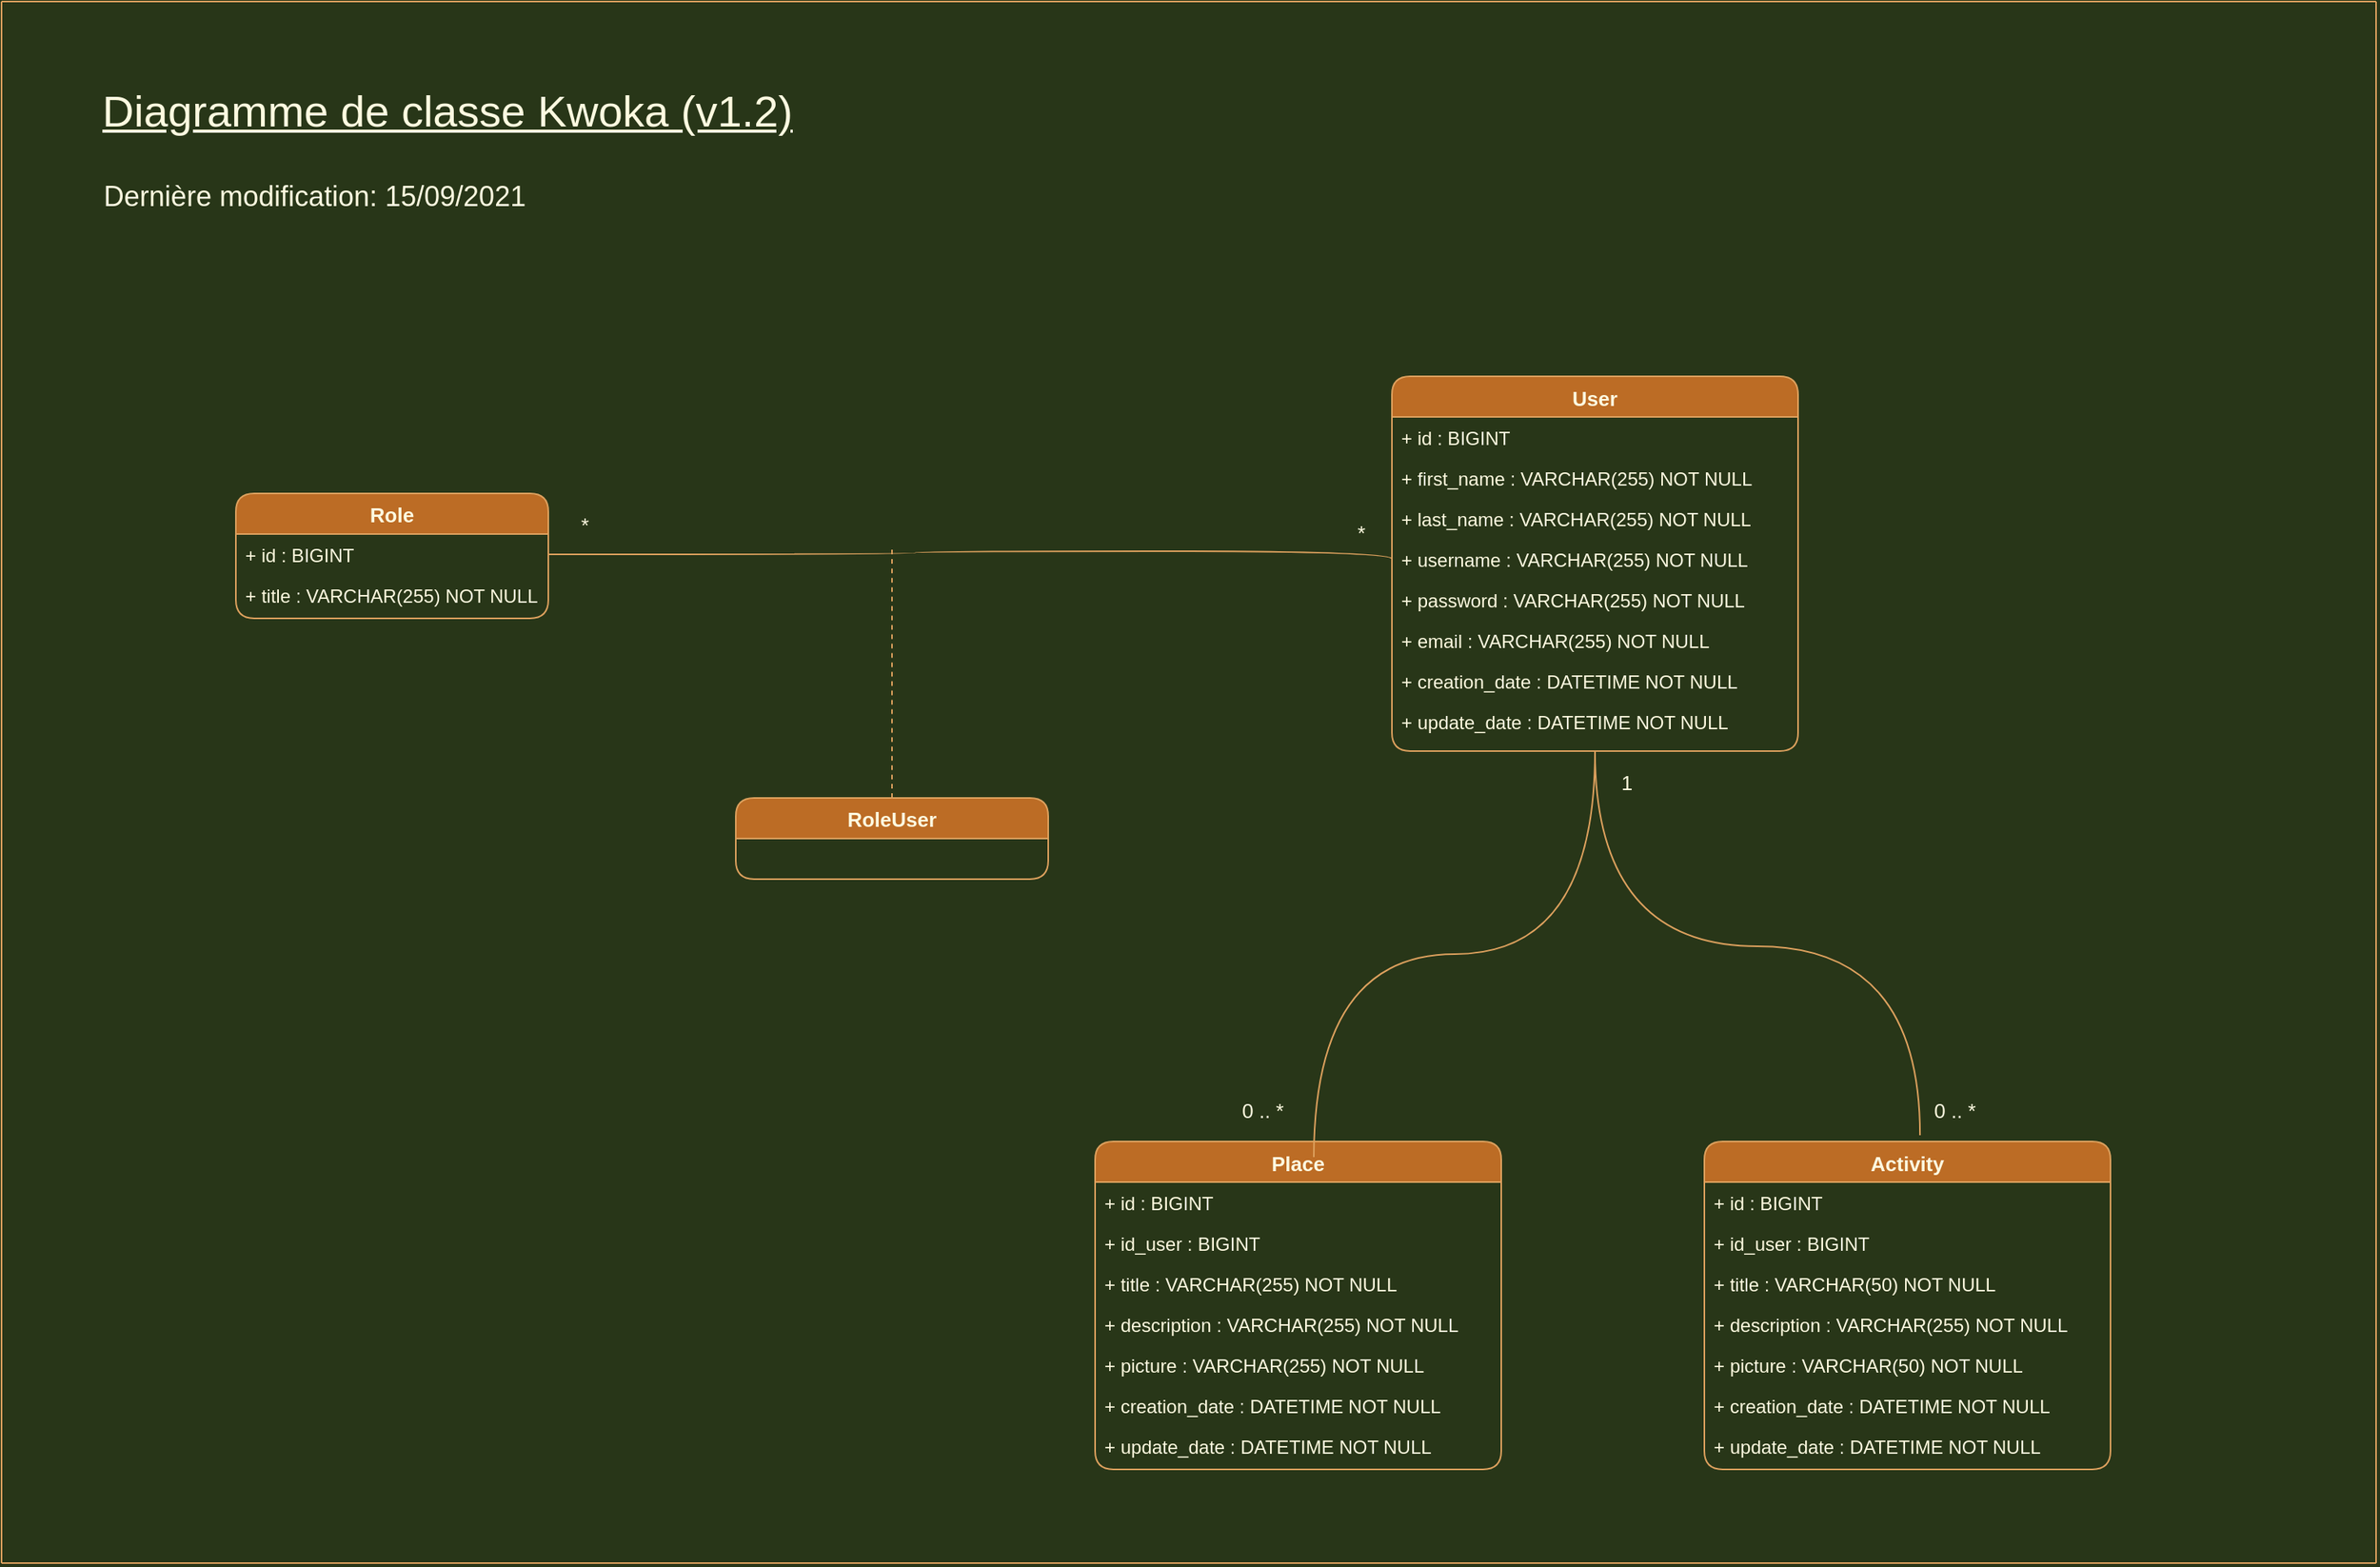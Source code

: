<mxfile version="14.6.13" type="device"><diagram id="C5RBs43oDa-KdzZeNtuy" name="Diagramme de classe"><mxGraphModel dx="1038" dy="509" grid="1" gridSize="10" guides="1" tooltips="1" connect="1" arrows="1" fold="1" page="1" pageScale="1" pageWidth="827" pageHeight="1169" background="#283618" math="0" shadow="0"><root><mxCell id="WIyWlLk6GJQsqaUBKTNV-0"/><mxCell id="WIyWlLk6GJQsqaUBKTNV-1" parent="WIyWlLk6GJQsqaUBKTNV-0"/><mxCell id="LKVJnHPPm_vCe8orXH7s-32" style="edgeStyle=orthogonalEdgeStyle;orthogonalLoop=1;jettySize=auto;html=1;exitX=0.5;exitY=1;exitDx=0;exitDy=0;entryX=0.531;entryY=-0.019;entryDx=0;entryDy=0;fontSize=13;endArrow=none;endFill=0;strokeColor=#DDA15E;fontColor=#FEFAE0;labelBackgroundColor=#283618;curved=1;entryPerimeter=0;" parent="WIyWlLk6GJQsqaUBKTNV-1" source="zkfFHV4jXpPFQw0GAbJ--0" target="oxMIiiHLEyq7oaX2-5b--0" edge="1"><mxGeometry relative="1" as="geometry"><Array as="points"><mxPoint x="1020" y="605"/><mxPoint x="1228" y="605"/></Array></mxGeometry></mxCell><mxCell id="zkfFHV4jXpPFQw0GAbJ--0" value="User" style="swimlane;fontStyle=1;align=center;verticalAlign=top;childLayout=stackLayout;horizontal=1;startSize=26;horizontalStack=0;resizeParent=1;resizeLast=0;collapsible=1;marginBottom=0;shadow=0;strokeWidth=1;fillColor=#BC6C25;strokeColor=#DDA15E;fontColor=#FEFAE0;fontSize=13;rounded=1;labelBackgroundColor=none;" parent="WIyWlLk6GJQsqaUBKTNV-1" vertex="1"><mxGeometry x="890" y="240" width="260" height="240" as="geometry"><mxRectangle x="150" y="120" width="160" height="26" as="alternateBounds"/></mxGeometry></mxCell><mxCell id="zkfFHV4jXpPFQw0GAbJ--1" value="+ id : BIGINT" style="text;align=left;verticalAlign=top;spacingLeft=4;spacingRight=4;overflow=hidden;rotatable=0;points=[[0,0.5],[1,0.5]];portConstraint=eastwest;fontColor=#FEFAE0;rounded=1;" parent="zkfFHV4jXpPFQw0GAbJ--0" vertex="1"><mxGeometry y="26" width="260" height="26" as="geometry"/></mxCell><mxCell id="zkfFHV4jXpPFQw0GAbJ--2" value="+ first_name : VARCHAR(255) NOT NULL" style="text;align=left;verticalAlign=top;spacingLeft=4;spacingRight=4;overflow=hidden;rotatable=0;points=[[0,0.5],[1,0.5]];portConstraint=eastwest;shadow=0;html=0;fontColor=#FEFAE0;rounded=1;" parent="zkfFHV4jXpPFQw0GAbJ--0" vertex="1"><mxGeometry y="52" width="260" height="26" as="geometry"/></mxCell><mxCell id="LKVJnHPPm_vCe8orXH7s-0" value="+ last_name : VARCHAR(255) NOT NULL" style="text;align=left;verticalAlign=top;spacingLeft=4;spacingRight=4;overflow=hidden;rotatable=0;points=[[0,0.5],[1,0.5]];portConstraint=eastwest;shadow=0;html=0;fontColor=#FEFAE0;rounded=1;" parent="zkfFHV4jXpPFQw0GAbJ--0" vertex="1"><mxGeometry y="78" width="260" height="26" as="geometry"/></mxCell><mxCell id="zkfFHV4jXpPFQw0GAbJ--3" value="+ username : VARCHAR(255) NOT NULL" style="text;align=left;verticalAlign=top;spacingLeft=4;spacingRight=4;overflow=hidden;rotatable=0;points=[[0,0.5],[1,0.5]];portConstraint=eastwest;shadow=0;html=0;fontColor=#FEFAE0;rounded=1;" parent="zkfFHV4jXpPFQw0GAbJ--0" vertex="1"><mxGeometry y="104" width="260" height="26" as="geometry"/></mxCell><mxCell id="LKVJnHPPm_vCe8orXH7s-3" value="+ password : VARCHAR(255) NOT NULL" style="text;align=left;verticalAlign=top;spacingLeft=4;spacingRight=4;overflow=hidden;rotatable=0;points=[[0,0.5],[1,0.5]];portConstraint=eastwest;shadow=0;html=0;fontColor=#FEFAE0;rounded=1;" parent="zkfFHV4jXpPFQw0GAbJ--0" vertex="1"><mxGeometry y="130" width="260" height="26" as="geometry"/></mxCell><mxCell id="LKVJnHPPm_vCe8orXH7s-4" value="+ email : VARCHAR(255) NOT NULL" style="text;align=left;verticalAlign=top;spacingLeft=4;spacingRight=4;overflow=hidden;rotatable=0;points=[[0,0.5],[1,0.5]];portConstraint=eastwest;shadow=0;html=0;fontColor=#FEFAE0;rounded=1;" parent="zkfFHV4jXpPFQw0GAbJ--0" vertex="1"><mxGeometry y="156" width="260" height="26" as="geometry"/></mxCell><mxCell id="LKVJnHPPm_vCe8orXH7s-5" value="+ creation_date : DATETIME NOT NULL" style="text;align=left;verticalAlign=top;spacingLeft=4;spacingRight=4;overflow=hidden;rotatable=0;points=[[0,0.5],[1,0.5]];portConstraint=eastwest;shadow=0;html=0;fontColor=#FEFAE0;rounded=1;" parent="zkfFHV4jXpPFQw0GAbJ--0" vertex="1"><mxGeometry y="182" width="260" height="26" as="geometry"/></mxCell><mxCell id="LKVJnHPPm_vCe8orXH7s-6" value="+ update_date : DATETIME NOT NULL" style="text;align=left;verticalAlign=top;spacingLeft=4;spacingRight=4;overflow=hidden;rotatable=0;points=[[0,0.5],[1,0.5]];portConstraint=eastwest;shadow=0;html=0;fontColor=#FEFAE0;rounded=1;" parent="zkfFHV4jXpPFQw0GAbJ--0" vertex="1"><mxGeometry y="208" width="260" height="22" as="geometry"/></mxCell><mxCell id="LKVJnHPPm_vCe8orXH7s-7" value="Role" style="swimlane;fontStyle=1;childLayout=stackLayout;horizontal=1;startSize=26;horizontalStack=0;resizeParent=1;resizeParentMax=0;resizeLast=0;collapsible=1;marginBottom=0;fillColor=#BC6C25;strokeColor=#DDA15E;fontColor=#FEFAE0;fontSize=13;rounded=1;" parent="WIyWlLk6GJQsqaUBKTNV-1" vertex="1"><mxGeometry x="150" y="315" width="200" height="80" as="geometry"/></mxCell><mxCell id="LKVJnHPPm_vCe8orXH7s-8" value="+ id : BIGINT" style="text;align=left;verticalAlign=top;spacingLeft=4;spacingRight=4;overflow=hidden;rotatable=0;points=[[0,0.5],[1,0.5]];portConstraint=eastwest;fontColor=#FEFAE0;rounded=1;" parent="LKVJnHPPm_vCe8orXH7s-7" vertex="1"><mxGeometry y="26" width="200" height="26" as="geometry"/></mxCell><mxCell id="LKVJnHPPm_vCe8orXH7s-9" value="+ title : VARCHAR(255) NOT NULL" style="text;align=left;verticalAlign=top;spacingLeft=4;spacingRight=4;overflow=hidden;rotatable=0;points=[[0,0.5],[1,0.5]];portConstraint=eastwest;fontColor=#FEFAE0;rounded=1;" parent="LKVJnHPPm_vCe8orXH7s-7" vertex="1"><mxGeometry y="52" width="200" height="28" as="geometry"/></mxCell><mxCell id="LKVJnHPPm_vCe8orXH7s-17" style="edgeStyle=orthogonalEdgeStyle;orthogonalLoop=1;jettySize=auto;html=1;strokeColor=#DDA15E;endArrow=none;endFill=0;dashed=1;fontColor=#FEFAE0;labelBackgroundColor=#283618;curved=1;" parent="WIyWlLk6GJQsqaUBKTNV-1" source="LKVJnHPPm_vCe8orXH7s-11" edge="1"><mxGeometry relative="1" as="geometry"><mxPoint x="570" y="350" as="targetPoint"/></mxGeometry></mxCell><mxCell id="LKVJnHPPm_vCe8orXH7s-11" value="RoleUser" style="swimlane;fontStyle=1;childLayout=stackLayout;horizontal=1;startSize=26;horizontalStack=0;resizeParent=1;resizeParentMax=0;resizeLast=0;collapsible=1;marginBottom=0;fillColor=#BC6C25;strokeColor=#DDA15E;fontColor=#FEFAE0;fontSize=13;rounded=1;" parent="WIyWlLk6GJQsqaUBKTNV-1" vertex="1"><mxGeometry x="470" y="510" width="200" height="52" as="geometry"/></mxCell><mxCell id="LKVJnHPPm_vCe8orXH7s-21" value="*" style="text;html=1;align=center;verticalAlign=middle;resizable=0;points=[];autosize=1;strokeColor=none;fontSize=13;fontColor=#FEFAE0;rounded=1;" parent="WIyWlLk6GJQsqaUBKTNV-1" vertex="1"><mxGeometry x="363" y="325" width="20" height="20" as="geometry"/></mxCell><mxCell id="LKVJnHPPm_vCe8orXH7s-22" value="*" style="text;html=1;align=center;verticalAlign=middle;resizable=0;points=[];autosize=1;strokeColor=none;fontSize=13;fontColor=#FEFAE0;rounded=1;" parent="WIyWlLk6GJQsqaUBKTNV-1" vertex="1"><mxGeometry x="860" y="330" width="20" height="20" as="geometry"/></mxCell><mxCell id="LKVJnHPPm_vCe8orXH7s-23" value="Place" style="swimlane;fontStyle=1;align=center;verticalAlign=top;childLayout=stackLayout;horizontal=1;startSize=26;horizontalStack=0;resizeParent=1;resizeLast=0;collapsible=1;marginBottom=0;shadow=0;strokeWidth=1;fillColor=#BC6C25;strokeColor=#DDA15E;fontColor=#FEFAE0;fontSize=13;rounded=1;" parent="WIyWlLk6GJQsqaUBKTNV-1" vertex="1"><mxGeometry x="700" y="730" width="260" height="210" as="geometry"><mxRectangle x="150" y="120" width="160" height="26" as="alternateBounds"/></mxGeometry></mxCell><mxCell id="LKVJnHPPm_vCe8orXH7s-24" value="+ id : BIGINT" style="text;align=left;verticalAlign=top;spacingLeft=4;spacingRight=4;overflow=hidden;rotatable=0;points=[[0,0.5],[1,0.5]];portConstraint=eastwest;fontColor=#FEFAE0;rounded=1;" parent="LKVJnHPPm_vCe8orXH7s-23" vertex="1"><mxGeometry y="26" width="260" height="26" as="geometry"/></mxCell><mxCell id="LKVJnHPPm_vCe8orXH7s-25" value="+ id_user : BIGINT" style="text;align=left;verticalAlign=top;spacingLeft=4;spacingRight=4;overflow=hidden;rotatable=0;points=[[0,0.5],[1,0.5]];portConstraint=eastwest;shadow=0;html=0;fontColor=#FEFAE0;rounded=1;" parent="LKVJnHPPm_vCe8orXH7s-23" vertex="1"><mxGeometry y="52" width="260" height="26" as="geometry"/></mxCell><mxCell id="LKVJnHPPm_vCe8orXH7s-26" value="+ title : VARCHAR(255) NOT NULL" style="text;align=left;verticalAlign=top;spacingLeft=4;spacingRight=4;overflow=hidden;rotatable=0;points=[[0,0.5],[1,0.5]];portConstraint=eastwest;shadow=0;html=0;fontColor=#FEFAE0;rounded=1;" parent="LKVJnHPPm_vCe8orXH7s-23" vertex="1"><mxGeometry y="78" width="260" height="26" as="geometry"/></mxCell><mxCell id="LKVJnHPPm_vCe8orXH7s-41" value="+ description : VARCHAR(255) NOT NULL" style="text;align=left;verticalAlign=top;spacingLeft=4;spacingRight=4;overflow=hidden;rotatable=0;points=[[0,0.5],[1,0.5]];portConstraint=eastwest;shadow=0;html=0;fontColor=#FEFAE0;rounded=1;" parent="LKVJnHPPm_vCe8orXH7s-23" vertex="1"><mxGeometry y="104" width="260" height="26" as="geometry"/></mxCell><mxCell id="LKVJnHPPm_vCe8orXH7s-28" value="+ picture : VARCHAR(255) NOT NULL" style="text;align=left;verticalAlign=top;spacingLeft=4;spacingRight=4;overflow=hidden;rotatable=0;points=[[0,0.5],[1,0.5]];portConstraint=eastwest;shadow=0;html=0;fontColor=#FEFAE0;rounded=1;" parent="LKVJnHPPm_vCe8orXH7s-23" vertex="1"><mxGeometry y="130" width="260" height="26" as="geometry"/></mxCell><mxCell id="LKVJnHPPm_vCe8orXH7s-30" value="+ creation_date : DATETIME NOT NULL" style="text;align=left;verticalAlign=top;spacingLeft=4;spacingRight=4;overflow=hidden;rotatable=0;points=[[0,0.5],[1,0.5]];portConstraint=eastwest;shadow=0;html=0;fontColor=#FEFAE0;rounded=1;" parent="LKVJnHPPm_vCe8orXH7s-23" vertex="1"><mxGeometry y="156" width="260" height="26" as="geometry"/></mxCell><mxCell id="LKVJnHPPm_vCe8orXH7s-31" value="+ update_date : DATETIME NOT NULL" style="text;align=left;verticalAlign=top;spacingLeft=4;spacingRight=4;overflow=hidden;rotatable=0;points=[[0,0.5],[1,0.5]];portConstraint=eastwest;shadow=0;html=0;fontColor=#FEFAE0;rounded=1;" parent="LKVJnHPPm_vCe8orXH7s-23" vertex="1"><mxGeometry y="182" width="260" height="28" as="geometry"/></mxCell><mxCell id="LKVJnHPPm_vCe8orXH7s-33" value="1" style="text;html=1;align=center;verticalAlign=middle;resizable=0;points=[];autosize=1;strokeColor=none;fontSize=13;fontColor=#FEFAE0;rounded=1;" parent="WIyWlLk6GJQsqaUBKTNV-1" vertex="1"><mxGeometry x="1030" y="490" width="20" height="20" as="geometry"/></mxCell><mxCell id="LKVJnHPPm_vCe8orXH7s-34" value="0 .. *" style="text;html=1;align=center;verticalAlign=middle;resizable=0;points=[];autosize=1;strokeColor=none;fontSize=13;fontColor=#FEFAE0;rounded=1;" parent="WIyWlLk6GJQsqaUBKTNV-1" vertex="1"><mxGeometry x="787" y="700" width="40" height="20" as="geometry"/></mxCell><mxCell id="LKVJnHPPm_vCe8orXH7s-35" value="&lt;div style=&quot;font-size: 28px&quot;&gt;Diagramme de classe Kwoka (v1.2)&lt;/div&gt;" style="text;html=1;align=center;verticalAlign=middle;resizable=0;points=[];autosize=1;strokeColor=none;fontSize=28;fontStyle=4;fontColor=#FEFAE0;rounded=1;" parent="WIyWlLk6GJQsqaUBKTNV-1" vertex="1"><mxGeometry x="55" y="50" width="460" height="40" as="geometry"/></mxCell><mxCell id="LKVJnHPPm_vCe8orXH7s-40" style="edgeStyle=orthogonalEdgeStyle;orthogonalLoop=1;jettySize=auto;html=1;exitX=1;exitY=0.5;exitDx=0;exitDy=0;entryX=0;entryY=0.5;entryDx=0;entryDy=0;fontSize=26;endArrow=none;endFill=0;strokeColor=#DDA15E;fontColor=#FEFAE0;labelBackgroundColor=#283618;curved=1;" parent="WIyWlLk6GJQsqaUBKTNV-1" source="LKVJnHPPm_vCe8orXH7s-8" target="zkfFHV4jXpPFQw0GAbJ--3" edge="1"><mxGeometry relative="1" as="geometry"><Array as="points"><mxPoint x="585" y="354"/><mxPoint x="585" y="352"/><mxPoint x="890" y="352"/></Array></mxGeometry></mxCell><mxCell id="LKVJnHPPm_vCe8orXH7s-43" value="" style="endArrow=none;html=1;fontSize=28;strokeColor=#DDA15E;fontColor=#FEFAE0;labelBackgroundColor=#283618;curved=1;" parent="WIyWlLk6GJQsqaUBKTNV-1" edge="1"><mxGeometry width="50" height="50" relative="1" as="geometry"><mxPoint as="sourcePoint"/><mxPoint x="1520" as="targetPoint"/></mxGeometry></mxCell><mxCell id="LKVJnHPPm_vCe8orXH7s-45" value="" style="endArrow=none;html=1;fontSize=28;strokeColor=#DDA15E;fontColor=#FEFAE0;labelBackgroundColor=#283618;curved=1;" parent="WIyWlLk6GJQsqaUBKTNV-1" edge="1"><mxGeometry width="50" height="50" relative="1" as="geometry"><mxPoint y="1000" as="sourcePoint"/><mxPoint x="1520" y="1000" as="targetPoint"/></mxGeometry></mxCell><mxCell id="LKVJnHPPm_vCe8orXH7s-46" value="" style="endArrow=none;html=1;fontSize=28;strokeColor=#DDA15E;fontColor=#FEFAE0;labelBackgroundColor=#283618;curved=1;" parent="WIyWlLk6GJQsqaUBKTNV-1" edge="1"><mxGeometry width="50" height="50" relative="1" as="geometry"><mxPoint y="1000" as="sourcePoint"/><mxPoint as="targetPoint"/></mxGeometry></mxCell><mxCell id="oxMIiiHLEyq7oaX2-5b--0" value="Activity" style="swimlane;fontStyle=1;align=center;verticalAlign=top;childLayout=stackLayout;horizontal=1;startSize=26;horizontalStack=0;resizeParent=1;resizeLast=0;collapsible=1;marginBottom=0;shadow=0;strokeWidth=1;fillColor=#BC6C25;strokeColor=#DDA15E;fontColor=#FEFAE0;fontSize=13;rounded=1;" vertex="1" parent="WIyWlLk6GJQsqaUBKTNV-1"><mxGeometry x="1090" y="730" width="260" height="210" as="geometry"><mxRectangle x="150" y="120" width="160" height="26" as="alternateBounds"/></mxGeometry></mxCell><mxCell id="oxMIiiHLEyq7oaX2-5b--1" value="+ id : BIGINT" style="text;align=left;verticalAlign=top;spacingLeft=4;spacingRight=4;overflow=hidden;rotatable=0;points=[[0,0.5],[1,0.5]];portConstraint=eastwest;fontColor=#FEFAE0;rounded=1;" vertex="1" parent="oxMIiiHLEyq7oaX2-5b--0"><mxGeometry y="26" width="260" height="26" as="geometry"/></mxCell><mxCell id="oxMIiiHLEyq7oaX2-5b--2" value="+ id_user : BIGINT" style="text;align=left;verticalAlign=top;spacingLeft=4;spacingRight=4;overflow=hidden;rotatable=0;points=[[0,0.5],[1,0.5]];portConstraint=eastwest;shadow=0;html=0;fontColor=#FEFAE0;rounded=1;" vertex="1" parent="oxMIiiHLEyq7oaX2-5b--0"><mxGeometry y="52" width="260" height="26" as="geometry"/></mxCell><mxCell id="oxMIiiHLEyq7oaX2-5b--3" value="+ title : VARCHAR(50) NOT NULL" style="text;align=left;verticalAlign=top;spacingLeft=4;spacingRight=4;overflow=hidden;rotatable=0;points=[[0,0.5],[1,0.5]];portConstraint=eastwest;shadow=0;html=0;fontColor=#FEFAE0;rounded=1;" vertex="1" parent="oxMIiiHLEyq7oaX2-5b--0"><mxGeometry y="78" width="260" height="26" as="geometry"/></mxCell><mxCell id="oxMIiiHLEyq7oaX2-5b--4" value="+ description : VARCHAR(255) NOT NULL" style="text;align=left;verticalAlign=top;spacingLeft=4;spacingRight=4;overflow=hidden;rotatable=0;points=[[0,0.5],[1,0.5]];portConstraint=eastwest;shadow=0;html=0;fontColor=#FEFAE0;rounded=1;" vertex="1" parent="oxMIiiHLEyq7oaX2-5b--0"><mxGeometry y="104" width="260" height="26" as="geometry"/></mxCell><mxCell id="oxMIiiHLEyq7oaX2-5b--5" value="+ picture : VARCHAR(50) NOT NULL" style="text;align=left;verticalAlign=top;spacingLeft=4;spacingRight=4;overflow=hidden;rotatable=0;points=[[0,0.5],[1,0.5]];portConstraint=eastwest;shadow=0;html=0;fontColor=#FEFAE0;rounded=1;" vertex="1" parent="oxMIiiHLEyq7oaX2-5b--0"><mxGeometry y="130" width="260" height="26" as="geometry"/></mxCell><mxCell id="oxMIiiHLEyq7oaX2-5b--6" value="+ creation_date : DATETIME NOT NULL" style="text;align=left;verticalAlign=top;spacingLeft=4;spacingRight=4;overflow=hidden;rotatable=0;points=[[0,0.5],[1,0.5]];portConstraint=eastwest;shadow=0;html=0;fontColor=#FEFAE0;rounded=1;" vertex="1" parent="oxMIiiHLEyq7oaX2-5b--0"><mxGeometry y="156" width="260" height="26" as="geometry"/></mxCell><mxCell id="oxMIiiHLEyq7oaX2-5b--7" value="+ update_date : DATETIME NOT NULL" style="text;align=left;verticalAlign=top;spacingLeft=4;spacingRight=4;overflow=hidden;rotatable=0;points=[[0,0.5],[1,0.5]];portConstraint=eastwest;shadow=0;html=0;fontColor=#FEFAE0;rounded=1;" vertex="1" parent="oxMIiiHLEyq7oaX2-5b--0"><mxGeometry y="182" width="260" height="28" as="geometry"/></mxCell><mxCell id="oxMIiiHLEyq7oaX2-5b--8" value="0 .. *" style="text;html=1;align=center;verticalAlign=middle;resizable=0;points=[];autosize=1;strokeColor=none;fontSize=13;fontColor=#FEFAE0;rounded=1;" vertex="1" parent="WIyWlLk6GJQsqaUBKTNV-1"><mxGeometry x="1230" y="700" width="40" height="20" as="geometry"/></mxCell><mxCell id="oxMIiiHLEyq7oaX2-5b--12" value="" style="endArrow=none;html=1;fontSize=28;strokeColor=#DDA15E;fontColor=#FEFAE0;labelBackgroundColor=#283618;curved=1;" edge="1" parent="WIyWlLk6GJQsqaUBKTNV-1"><mxGeometry width="50" height="50" relative="1" as="geometry"><mxPoint x="1520" y="1000" as="sourcePoint"/><mxPoint x="1520" as="targetPoint"/></mxGeometry></mxCell><mxCell id="oxMIiiHLEyq7oaX2-5b--13" value="Dernière modification: 15/09/2021" style="text;html=1;align=center;verticalAlign=middle;resizable=0;points=[];autosize=1;strokeColor=none;fontSize=18;fontStyle=0;fontColor=#FEFAE0;rounded=1;" vertex="1" parent="WIyWlLk6GJQsqaUBKTNV-1"><mxGeometry x="55" y="110" width="290" height="30" as="geometry"/></mxCell><mxCell id="oxMIiiHLEyq7oaX2-5b--14" style="edgeStyle=orthogonalEdgeStyle;orthogonalLoop=1;jettySize=auto;html=1;exitX=0.5;exitY=1;exitDx=0;exitDy=0;entryX=0.5;entryY=0;entryDx=0;entryDy=0;fontSize=13;endArrow=none;endFill=0;strokeColor=#DDA15E;fontColor=#FEFAE0;labelBackgroundColor=#283618;curved=1;" edge="1" parent="WIyWlLk6GJQsqaUBKTNV-1" source="zkfFHV4jXpPFQw0GAbJ--0"><mxGeometry relative="1" as="geometry"><mxPoint x="1030" y="490" as="sourcePoint"/><mxPoint x="840" y="740" as="targetPoint"/></mxGeometry></mxCell></root></mxGraphModel></diagram></mxfile>
